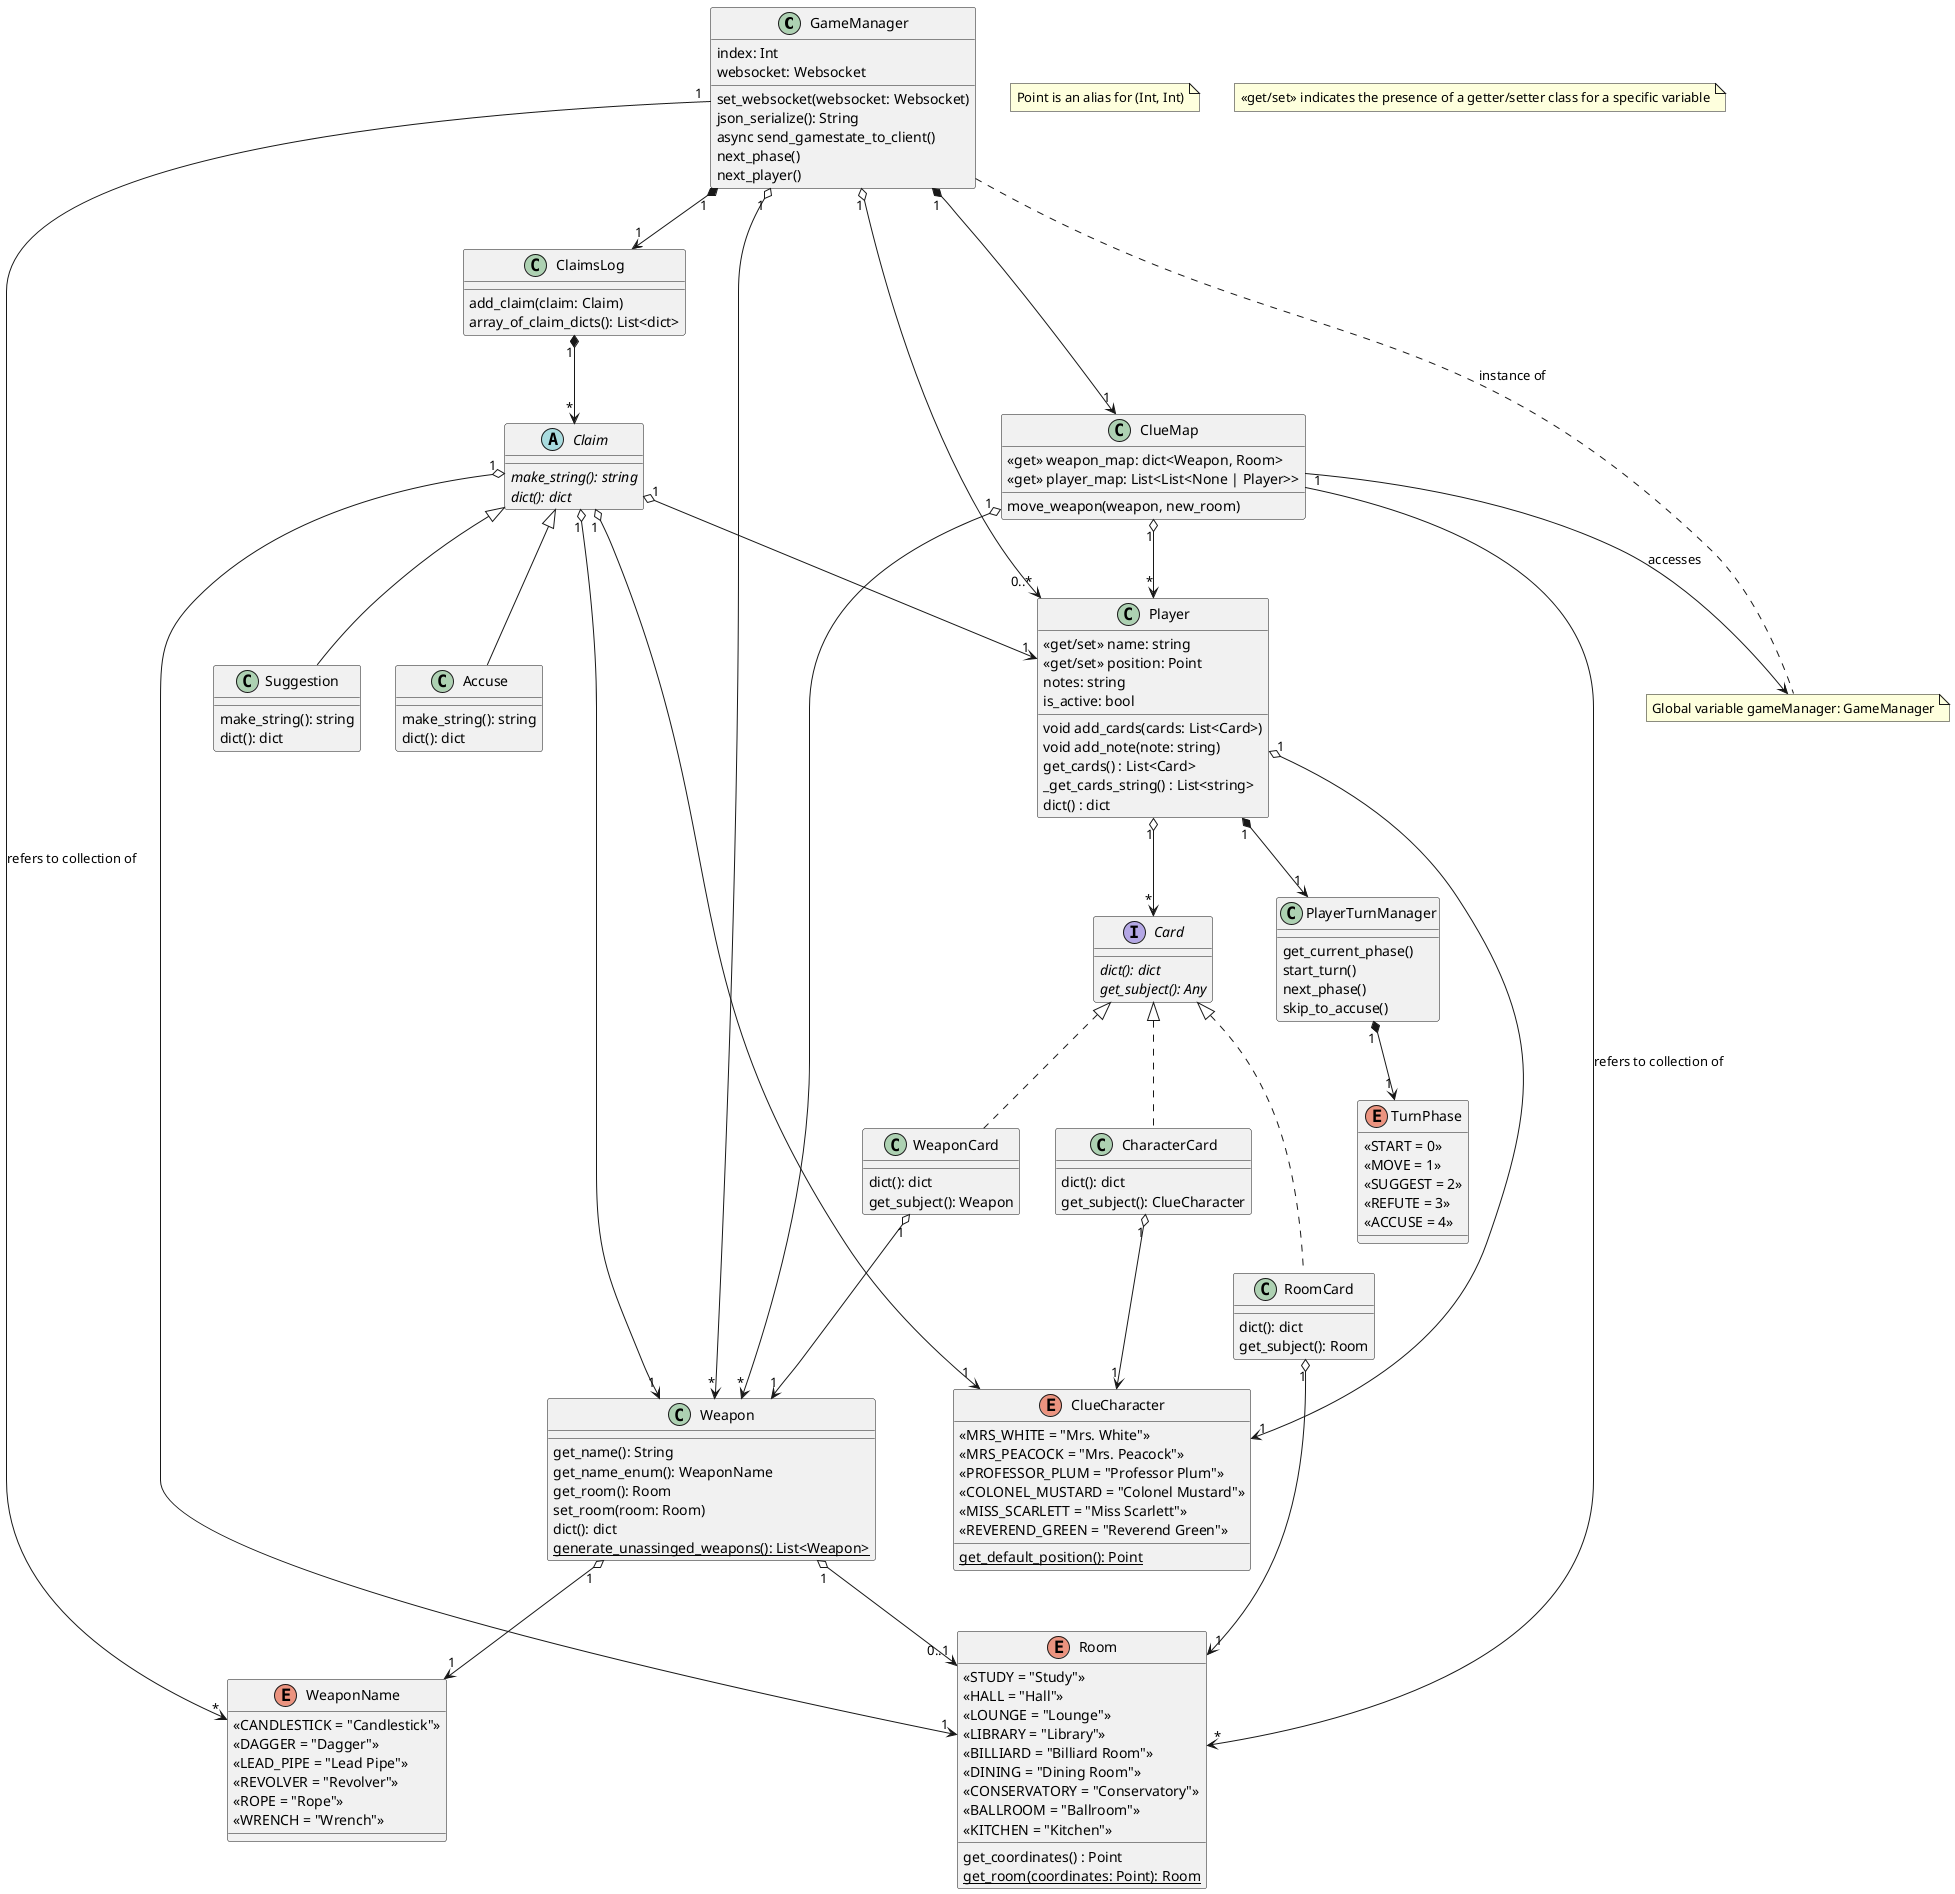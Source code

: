 @startuml
'https://plantuml.com/class-diagram

class GameManager {
    index: Int
    websocket: Websocket
    set_websocket(websocket: Websocket)
    json_serialize(): String
    async send_gamestate_to_client()
    next_phase()
    next_player()
}

GameManager "1" o--> "0..*" Player
GameManager "1" o--> "*" Weapon
GameManager "1" --> "*" WeaponName: refers to collection of
GameManager "1" *--> "1" ClaimsLog
GameManager "1" *--> "1" ClueMap

note "Point is an alias for (Int, Int)" as n
note "<<get/set>> indicates the presence of a getter/setter class for a specific variable" as n2
note "Global variable gameManager: GameManager" as g

GameManager -[dashed]- g: instance of

class Player {
    <<get/set>> name: string
    <<get/set>> position: Point
    notes: string
    is_active: bool
    void add_cards(cards: List<Card>)
    void add_note(note: string)
    get_cards() : List<Card>
    _get_cards_string() : List<string>
    dict() : dict
}

Player "1" o--> "1" ClueCharacter
Player "1" o--> "*" Card
Player "1" *--> "1" PlayerTurnManager

enum ClueCharacter {
    <<MRS_WHITE = "Mrs. White">>
    <<MRS_PEACOCK = "Mrs. Peacock">>
    <<PROFESSOR_PLUM = "Professor Plum">>
    <<COLONEL_MUSTARD = "Colonel Mustard">>
    <<MISS_SCARLETT = "Miss Scarlett">>
    <<REVEREND_GREEN = "Reverend Green">>
    {static} get_default_position(): Point
}

class Weapon {
    get_name(): String
    get_name_enum(): WeaponName
    get_room(): Room
    set_room(room: Room)
    dict(): dict
    {static} generate_unassinged_weapons(): List<Weapon>
}

Weapon "1" o--> "1" WeaponName
Weapon "1" o--> "0..1" Room

enum WeaponName {
    <<CANDLESTICK = "Candlestick">>
    <<DAGGER = "Dagger">>
    <<LEAD_PIPE = "Lead Pipe">>
    <<REVOLVER = "Revolver">>
    <<ROPE = "Rope">>
    <<WRENCH = "Wrench">>
}

class ClaimsLog {
    add_claim(claim: Claim)
    array_of_claim_dicts(): List<dict>
}

ClaimsLog "1" *--> "*" Claim

abstract class Claim {
    {abstract} make_string(): string
    {abstract} dict(): dict
}

Claim "1" o--> "1" ClueCharacter
Claim "1" o--> "1" Weapon
Claim "1" o--> "1" Room
Claim "1" o--> "1" Player

class Suggestion extends Claim {
    make_string(): string
    dict(): dict
}
class Accuse extends Claim {
    make_string(): string
    dict(): dict
}

interface Card {
    {abstract} dict(): dict
    {abstract} get_subject(): Any
}

class CharacterCard implements Card {
    dict(): dict
    get_subject(): ClueCharacter
}
class WeaponCard implements Card {
    dict(): dict
    get_subject(): Weapon
}
class RoomCard implements Card {
    dict(): dict
    get_subject(): Room
}

CharacterCard "1" o--> "1" ClueCharacter
RoomCard "1" o--> "1" Room
WeaponCard "1" o--> "1" Weapon

class ClueMap {
    <<get>> weapon_map: dict<Weapon, Room>
    <<get>> player_map: List<List<None | Player>>
    move_weapon(weapon, new_room)
}

ClueMap "1" o--> "*" Weapon
ClueMap "1" o--> "*" Player
ClueMap "1" --> "*" Room: refers to collection of
ClueMap --> g: accesses

enum Room {
    <<STUDY = "Study">>
    <<HALL = "Hall">>
    <<LOUNGE = "Lounge">>
    <<LIBRARY = "Library">>
    <<BILLIARD = "Billiard Room">>
    <<DINING = "Dining Room">>
    <<CONSERVATORY = "Conservatory">>
    <<BALLROOM = "Ballroom">>
    <<KITCHEN = "Kitchen">>
    get_coordinates() : Point
    {static} get_room(coordinates: Point): Room
}

class PlayerTurnManager {
    get_current_phase()
    start_turn()
    next_phase()
    skip_to_accuse()
}

PlayerTurnManager "1" *--> "1" TurnPhase

enum TurnPhase {
    <<START = 0>>
    <<MOVE = 1>>
    <<SUGGEST = 2>>
    <<REFUTE = 3>>
    <<ACCUSE = 4>>
}
@enduml